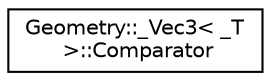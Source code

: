 digraph "Graphical Class Hierarchy"
{
  edge [fontname="Helvetica",fontsize="10",labelfontname="Helvetica",labelfontsize="10"];
  node [fontname="Helvetica",fontsize="10",shape=record];
  rankdir="LR";
  Node1 [label="Geometry::_Vec3\< _T\l \>::Comparator",height=0.2,width=0.4,color="black", fillcolor="white", style="filled",URL="$classGeometry_1_1__Vec3_1_1Comparator.html"];
}
